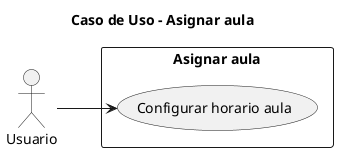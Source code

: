 @startuml
title Caso de Uso - Asignar aula
left to right direction
actor Usuario as cust

rectangle "Asignar aula" {
    usecase "Configurar horario aula" as OP1
}

cust --> OP1
@enduml

